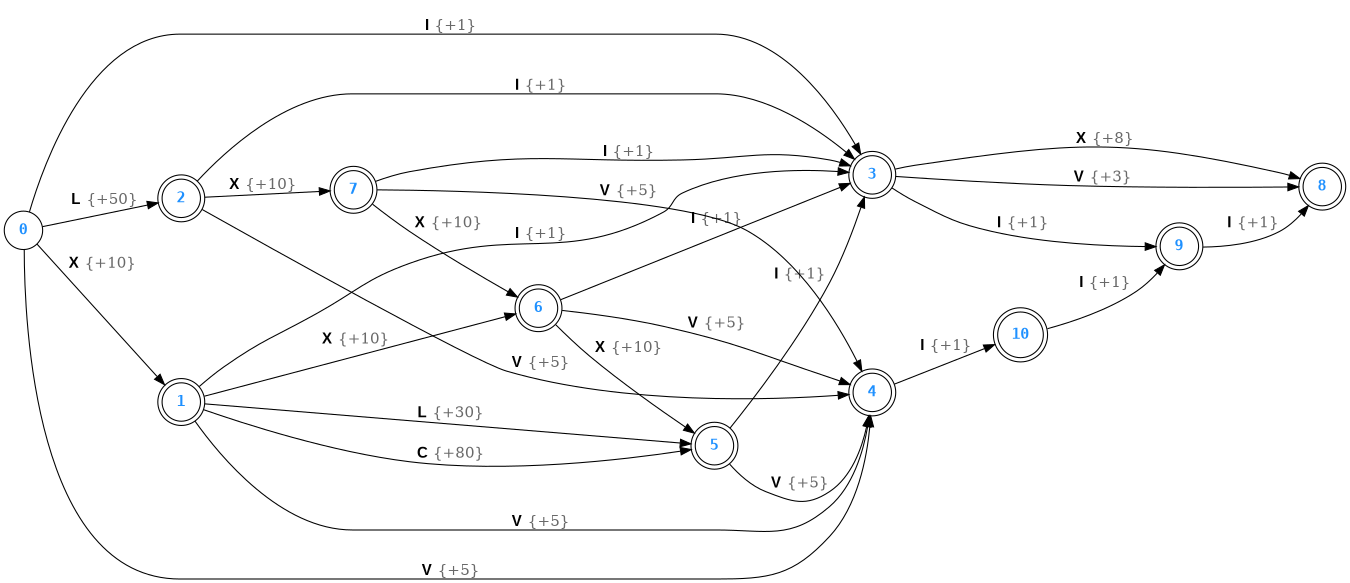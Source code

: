 digraph finite_state_machine {
	rankdir=LR;
	size="9"
	node [shape = doublecircle fontcolor=dodgerblue fontname="courier-bold"]; 1 2 3 4 5 6 7 8 9 10;
	node [shape = circle fontcolor=dodgerblue fontname="courier-bold"];
	0 -> 1 [ label = <<BR/> <FONT FACE="arial"><B>X</B></FONT> <FONT COLOR="dimgray">{+10}</FONT>>];
	0 -> 2 [ label = <<BR/> <FONT FACE="arial"><B> L</B></FONT> <FONT COLOR="dimgray">{+50}</FONT>>];
	0 -> 3 [ label = <<BR/> <FONT FACE="arial"><B>I</B></FONT> <FONT COLOR="dimgray">{+1}</FONT>>];
	0 -> 4 [ label = <<BR/> <FONT FACE="arial"><B>V</B></FONT> <FONT COLOR="dimgray">{+5}</FONT>>];
	
	1 -> 3 [ label = <<BR/> <FONT FACE="arial"><B>I</B></FONT> <FONT COLOR="dimgray">{+1}</FONT>>];
	1 -> 4 [ label = <<BR/> <FONT FACE="arial"><B>V</B></FONT> <FONT COLOR="dimgray">{+5}</FONT>>];
	1 -> 5 [ label = <<BR/> <FONT FACE="arial"><B>L</B></FONT> <FONT COLOR="dimgray">{+30}</FONT>>];
	1 -> 5 [ label = <<BR/> <FONT FACE="arial"><B>C</B></FONT> <FONT COLOR="dimgray">{+80}</FONT>>];
	1 -> 6 [ label = <<BR/> <FONT FACE="arial"><B>X</B></FONT> <FONT COLOR="dimgray">{+10}</FONT>>];
	
	2 -> 3 [ label = <<BR/> <FONT FACE="arial"><B>I</B></FONT> <FONT COLOR="dimgray">{+1}</FONT>>];
	2 -> 4 [ label = <<BR/> <FONT FACE="arial"><B>V</B></FONT> <FONT COLOR="dimgray">{+5}</FONT>>];
	2 -> 7 [ label = <<BR/> <FONT FACE="arial"><B>X</B></FONT> <FONT COLOR="dimgray">{+10}</FONT>>];
	
	3 -> 8 [ label = <<BR/> <FONT FACE="arial"><B>V</B></FONT> <FONT COLOR="dimgray">{+3} </FONT>>];
	3 -> 8 [ label = <<BR/> <FONT FACE="arial"><B>X</B></FONT> <FONT COLOR="dimgray">{+8}</FONT>>];
	3 -> 9 [ label = <<BR/> <FONT FACE="arial"><B>I</B></FONT> <FONT COLOR="dimgray">{+1}</FONT>>];
	
	4 -> 10 [ label = <<BR/> <FONT FACE="arial"><B>I</B></FONT> <FONT COLOR="dimgray">{+1}</FONT>>];
	
	5 -> 3 [ label = <<BR/> <FONT FACE="arial"><B>I</B></FONT> <FONT COLOR="dimgray">{+1}</FONT>>];
	5 -> 4 [ label = <<BR/> <FONT FACE="arial"><B>V</B></FONT> <FONT COLOR="dimgray">{+5}</FONT>>];
	
	6 -> 3 [ label = <<BR/> <FONT FACE="arial"><B>I</B></FONT> <FONT COLOR="dimgray">{+1}</FONT>>];
	6 -> 4 [ label = <<BR/> <FONT FACE="arial"><B>V</B></FONT> <FONT COLOR="dimgray">{+5}</FONT>>];
	6 -> 5 [ label = <<BR/> <FONT FACE="arial"><B>X</B></FONT> <FONT COLOR="dimgray">{+10}</FONT>>];
	
	7 -> 3 [ label = <<BR/> <FONT FACE="arial"><B>I</B></FONT> <FONT COLOR="dimgray">{+1}</FONT>>];
	7 -> 4 [ label = <<BR/> <FONT FACE="arial"><B>V</B></FONT> <FONT COLOR="dimgray">{+5}</FONT>>];
	7 -> 6 [ label = <<BR/> <FONT FACE="arial"><B>X</B></FONT> <FONT COLOR="dimgray">{+10} </FONT>>];
	
	9 -> 8 [ label = <<BR/> <FONT FACE="arial"><B>I</B></FONT> <FONT COLOR="dimgray">{+1}</FONT>>];
	
	10 -> 9 [ label = <<BR/> <FONT FACE="arial"><B>I</B></FONT> <FONT COLOR="dimgray">{+1}</FONT>>];
}
